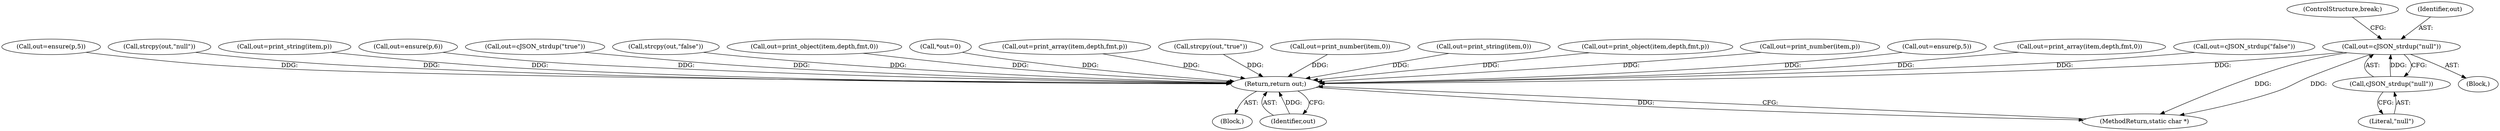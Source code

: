 digraph "0_iperf_91f2fa59e8ed80dfbf400add0164ee0e508e412a_45@API" {
"1000206" [label="(Call,out=cJSON_strdup(\"null\"))"];
"1000208" [label="(Call,cJSON_strdup(\"null\"))"];
"1000255" [label="(Return,return out;)"];
"1000256" [label="(Identifier,out)"];
"1000209" [label="(Literal,\"null\")"];
"1000231" [label="(Call,out=print_string(item,0))"];
"1000204" [label="(Block,)"];
"1000105" [label="(Block,)"];
"1000188" [label="(Call,out=print_object(item,depth,fmt,p))"];
"1000165" [label="(Call,out=print_number(item,p))"];
"1000153" [label="(Call,out=ensure(p,5))"];
"1000210" [label="(ControlStructure,break;)"];
"1000238" [label="(Call,out=print_array(item,depth,fmt,0))"];
"1000212" [label="(Call,out=cJSON_strdup(\"false\"))"];
"1000127" [label="(Call,out=ensure(p,5))"];
"1000134" [label="(Call,strcpy(out,\"null\"))"];
"1000172" [label="(Call,out=print_string(item,p))"];
"1000140" [label="(Call,out=ensure(p,6))"];
"1000257" [label="(MethodReturn,static char *)"];
"1000218" [label="(Call,out=cJSON_strdup(\"true\"))"];
"1000255" [label="(Return,return out;)"];
"1000147" [label="(Call,strcpy(out,\"false\"))"];
"1000247" [label="(Call,out=print_object(item,depth,fmt,0))"];
"1000208" [label="(Call,cJSON_strdup(\"null\"))"];
"1000107" [label="(Call,*out=0)"];
"1000206" [label="(Call,out=cJSON_strdup(\"null\"))"];
"1000179" [label="(Call,out=print_array(item,depth,fmt,p))"];
"1000207" [label="(Identifier,out)"];
"1000160" [label="(Call,strcpy(out,\"true\"))"];
"1000224" [label="(Call,out=print_number(item,0))"];
"1000206" -> "1000204"  [label="AST: "];
"1000206" -> "1000208"  [label="CFG: "];
"1000207" -> "1000206"  [label="AST: "];
"1000208" -> "1000206"  [label="AST: "];
"1000210" -> "1000206"  [label="CFG: "];
"1000206" -> "1000257"  [label="DDG: "];
"1000206" -> "1000257"  [label="DDG: "];
"1000208" -> "1000206"  [label="DDG: "];
"1000206" -> "1000255"  [label="DDG: "];
"1000208" -> "1000209"  [label="CFG: "];
"1000209" -> "1000208"  [label="AST: "];
"1000255" -> "1000105"  [label="AST: "];
"1000255" -> "1000256"  [label="CFG: "];
"1000256" -> "1000255"  [label="AST: "];
"1000257" -> "1000255"  [label="CFG: "];
"1000255" -> "1000257"  [label="DDG: "];
"1000256" -> "1000255"  [label="DDG: "];
"1000247" -> "1000255"  [label="DDG: "];
"1000224" -> "1000255"  [label="DDG: "];
"1000107" -> "1000255"  [label="DDG: "];
"1000238" -> "1000255"  [label="DDG: "];
"1000218" -> "1000255"  [label="DDG: "];
"1000188" -> "1000255"  [label="DDG: "];
"1000140" -> "1000255"  [label="DDG: "];
"1000165" -> "1000255"  [label="DDG: "];
"1000179" -> "1000255"  [label="DDG: "];
"1000147" -> "1000255"  [label="DDG: "];
"1000153" -> "1000255"  [label="DDG: "];
"1000231" -> "1000255"  [label="DDG: "];
"1000127" -> "1000255"  [label="DDG: "];
"1000160" -> "1000255"  [label="DDG: "];
"1000212" -> "1000255"  [label="DDG: "];
"1000134" -> "1000255"  [label="DDG: "];
"1000172" -> "1000255"  [label="DDG: "];
}
